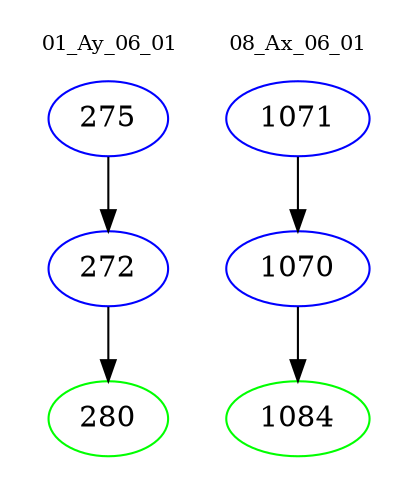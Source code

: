digraph{
subgraph cluster_0 {
color = white
label = "01_Ay_06_01";
fontsize=10;
T0_275 [label="275", color="blue"]
T0_275 -> T0_272 [color="black"]
T0_272 [label="272", color="blue"]
T0_272 -> T0_280 [color="black"]
T0_280 [label="280", color="green"]
}
subgraph cluster_1 {
color = white
label = "08_Ax_06_01";
fontsize=10;
T1_1071 [label="1071", color="blue"]
T1_1071 -> T1_1070 [color="black"]
T1_1070 [label="1070", color="blue"]
T1_1070 -> T1_1084 [color="black"]
T1_1084 [label="1084", color="green"]
}
}
